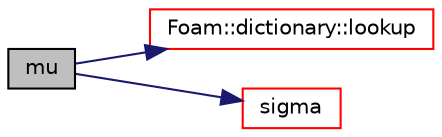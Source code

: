 digraph "mu"
{
  bgcolor="transparent";
  edge [fontname="Helvetica",fontsize="10",labelfontname="Helvetica",labelfontsize="10"];
  node [fontname="Helvetica",fontsize="10",shape=record];
  rankdir="LR";
  Node321 [label="mu",height=0.2,width=0.4,color="black", fillcolor="grey75", style="filled", fontcolor="black"];
  Node321 -> Node322 [color="midnightblue",fontsize="10",style="solid",fontname="Helvetica"];
  Node322 [label="Foam::dictionary::lookup",height=0.2,width=0.4,color="red",URL="$a27129.html#a6a0727fa523e48977e27348663def509",tooltip="Find and return an entry data stream. "];
  Node321 -> Node619 [color="midnightblue",fontsize="10",style="solid",fontname="Helvetica"];
  Node619 [label="sigma",height=0.2,width=0.4,color="red",URL="$a30129.html#a843e3559e7829874f228c7041e510b64",tooltip="Return surface tension [kg/s2]. "];
}
